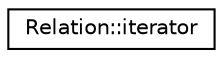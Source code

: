 digraph "Graphical Class Hierarchy"
{
  edge [fontname="Helvetica",fontsize="10",labelfontname="Helvetica",labelfontsize="10"];
  node [fontname="Helvetica",fontsize="10",shape=record];
  rankdir="LR";
  Node0 [label="Relation::iterator",height=0.2,width=0.4,color="black", fillcolor="white", style="filled",URL="$class_relation_1_1iterator.html",tooltip="Iterateur pour parcourir tous les couples d&#39;une relation. "];
}

